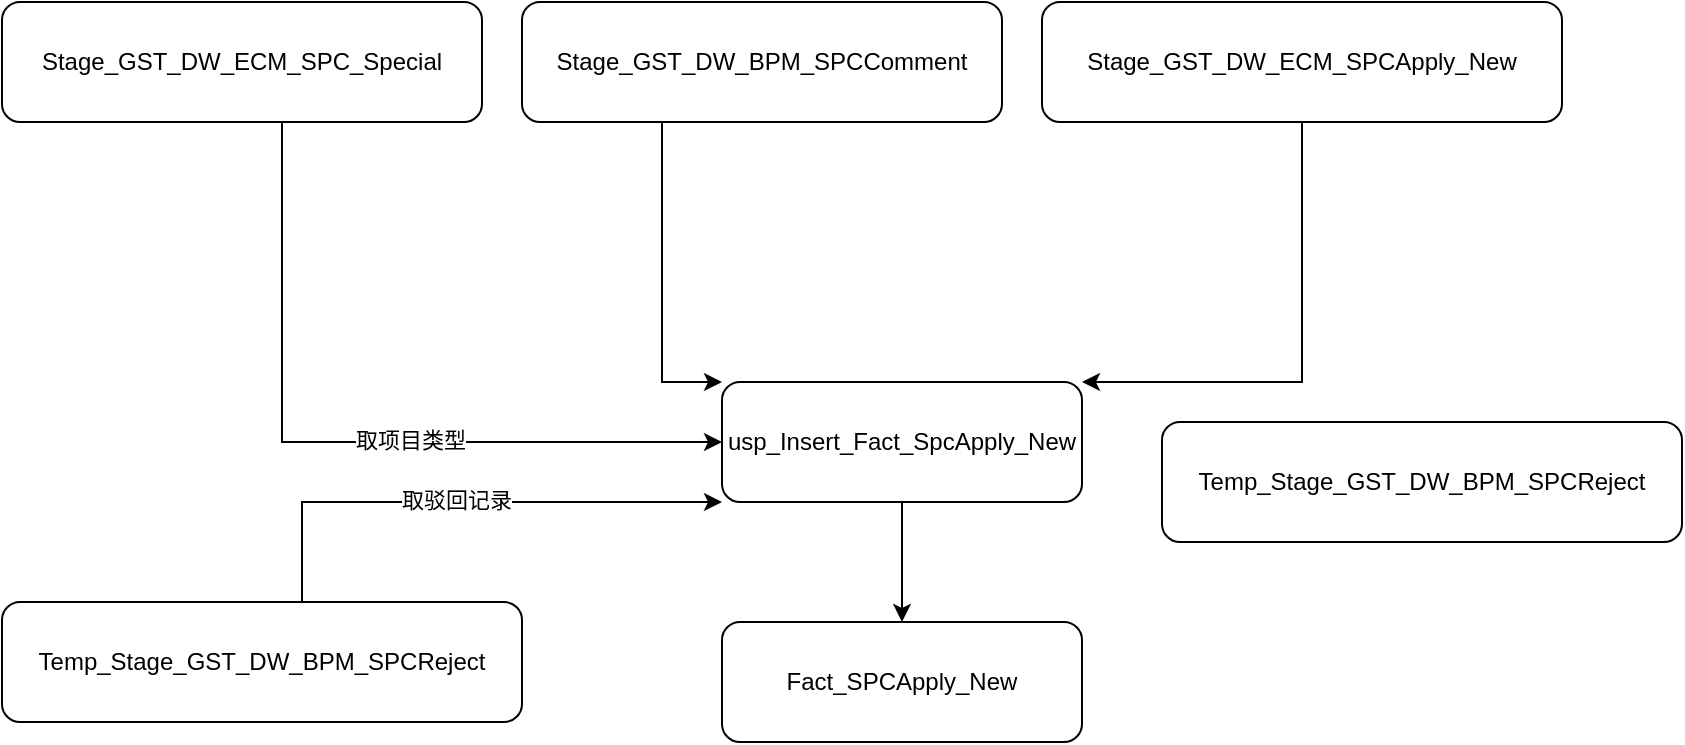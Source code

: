 <mxfile version="15.6.3" type="github">
  <diagram id="C5RBs43oDa-KdzZeNtuy" name="Page-1">
    <mxGraphModel dx="1865" dy="579" grid="1" gridSize="10" guides="1" tooltips="1" connect="1" arrows="1" fold="1" page="1" pageScale="1" pageWidth="827" pageHeight="1169" math="0" shadow="0">
      <root>
        <mxCell id="WIyWlLk6GJQsqaUBKTNV-0" />
        <mxCell id="WIyWlLk6GJQsqaUBKTNV-1" parent="WIyWlLk6GJQsqaUBKTNV-0" />
        <mxCell id="-y6dFNWrjG3XqUUeoCN1-1" style="edgeStyle=orthogonalEdgeStyle;rounded=0;orthogonalLoop=1;jettySize=auto;html=1;entryX=0;entryY=0;entryDx=0;entryDy=0;exitX=0.5;exitY=1;exitDx=0;exitDy=0;" edge="1" parent="WIyWlLk6GJQsqaUBKTNV-1" source="-y6dFNWrjG3XqUUeoCN1-8" target="-y6dFNWrjG3XqUUeoCN1-0">
          <mxGeometry relative="1" as="geometry">
            <mxPoint x="150" y="184" as="sourcePoint" />
            <Array as="points">
              <mxPoint x="320" y="100" />
              <mxPoint x="270" y="100" />
              <mxPoint x="270" y="270" />
            </Array>
          </mxGeometry>
        </mxCell>
        <mxCell id="-y6dFNWrjG3XqUUeoCN1-2" style="edgeStyle=orthogonalEdgeStyle;rounded=0;orthogonalLoop=1;jettySize=auto;html=1;entryX=1;entryY=0;entryDx=0;entryDy=0;exitX=0.5;exitY=1;exitDx=0;exitDy=0;" edge="1" parent="WIyWlLk6GJQsqaUBKTNV-1" source="-y6dFNWrjG3XqUUeoCN1-7" target="-y6dFNWrjG3XqUUeoCN1-0">
          <mxGeometry relative="1" as="geometry">
            <mxPoint x="610" y="256" as="sourcePoint" />
            <Array as="points">
              <mxPoint x="590" y="270" />
            </Array>
          </mxGeometry>
        </mxCell>
        <mxCell id="-y6dFNWrjG3XqUUeoCN1-3" style="edgeStyle=orthogonalEdgeStyle;rounded=0;orthogonalLoop=1;jettySize=auto;html=1;entryX=0.5;entryY=0;entryDx=0;entryDy=0;entryPerimeter=0;" edge="1" parent="WIyWlLk6GJQsqaUBKTNV-1" source="-y6dFNWrjG3XqUUeoCN1-0" target="-y6dFNWrjG3XqUUeoCN1-9">
          <mxGeometry relative="1" as="geometry">
            <mxPoint x="370" y="390" as="targetPoint" />
          </mxGeometry>
        </mxCell>
        <mxCell id="-y6dFNWrjG3XqUUeoCN1-0" value="usp_Insert_Fact_SpcApply_New" style="rounded=1;whiteSpace=wrap;html=1;" vertex="1" parent="WIyWlLk6GJQsqaUBKTNV-1">
          <mxGeometry x="300" y="270" width="180" height="60" as="geometry" />
        </mxCell>
        <mxCell id="-y6dFNWrjG3XqUUeoCN1-7" value="Stage_GST_DW_ECM_SPCApply_New" style="rounded=1;whiteSpace=wrap;html=1;" vertex="1" parent="WIyWlLk6GJQsqaUBKTNV-1">
          <mxGeometry x="460" y="80" width="260" height="60" as="geometry" />
        </mxCell>
        <mxCell id="-y6dFNWrjG3XqUUeoCN1-8" value="Stage_GST_DW_BPM_SPCComment" style="rounded=1;whiteSpace=wrap;html=1;" vertex="1" parent="WIyWlLk6GJQsqaUBKTNV-1">
          <mxGeometry x="200" y="80" width="240" height="60" as="geometry" />
        </mxCell>
        <mxCell id="-y6dFNWrjG3XqUUeoCN1-9" value="Fact_SPCApply_New" style="rounded=1;whiteSpace=wrap;html=1;" vertex="1" parent="WIyWlLk6GJQsqaUBKTNV-1">
          <mxGeometry x="300" y="390" width="180" height="60" as="geometry" />
        </mxCell>
        <mxCell id="-y6dFNWrjG3XqUUeoCN1-13" style="edgeStyle=orthogonalEdgeStyle;rounded=0;orthogonalLoop=1;jettySize=auto;html=1;entryX=0;entryY=0.5;entryDx=0;entryDy=0;" edge="1" parent="WIyWlLk6GJQsqaUBKTNV-1" source="-y6dFNWrjG3XqUUeoCN1-10" target="-y6dFNWrjG3XqUUeoCN1-0">
          <mxGeometry relative="1" as="geometry">
            <Array as="points">
              <mxPoint x="80" y="300" />
            </Array>
          </mxGeometry>
        </mxCell>
        <mxCell id="-y6dFNWrjG3XqUUeoCN1-14" value="取项目类型" style="edgeLabel;html=1;align=center;verticalAlign=middle;resizable=0;points=[];" vertex="1" connectable="0" parent="-y6dFNWrjG3XqUUeoCN1-13">
          <mxGeometry x="0.179" y="1" relative="1" as="geometry">
            <mxPoint as="offset" />
          </mxGeometry>
        </mxCell>
        <mxCell id="-y6dFNWrjG3XqUUeoCN1-10" value="Stage_GST_DW_ECM_SPC_Special" style="rounded=1;whiteSpace=wrap;html=1;" vertex="1" parent="WIyWlLk6GJQsqaUBKTNV-1">
          <mxGeometry x="-60" y="80" width="240" height="60" as="geometry" />
        </mxCell>
        <mxCell id="-y6dFNWrjG3XqUUeoCN1-15" style="edgeStyle=orthogonalEdgeStyle;rounded=0;orthogonalLoop=1;jettySize=auto;html=1;entryX=0;entryY=1;entryDx=0;entryDy=0;" edge="1" parent="WIyWlLk6GJQsqaUBKTNV-1" source="-y6dFNWrjG3XqUUeoCN1-11" target="-y6dFNWrjG3XqUUeoCN1-0">
          <mxGeometry relative="1" as="geometry">
            <Array as="points">
              <mxPoint x="90" y="330" />
            </Array>
          </mxGeometry>
        </mxCell>
        <mxCell id="-y6dFNWrjG3XqUUeoCN1-16" value="取驳回记录" style="edgeLabel;html=1;align=center;verticalAlign=middle;resizable=0;points=[];" vertex="1" connectable="0" parent="-y6dFNWrjG3XqUUeoCN1-15">
          <mxGeometry x="-0.026" y="1" relative="1" as="geometry">
            <mxPoint as="offset" />
          </mxGeometry>
        </mxCell>
        <mxCell id="-y6dFNWrjG3XqUUeoCN1-11" value="Temp_Stage_GST_DW_BPM_SPCReject" style="rounded=1;whiteSpace=wrap;html=1;" vertex="1" parent="WIyWlLk6GJQsqaUBKTNV-1">
          <mxGeometry x="-60" y="380" width="260" height="60" as="geometry" />
        </mxCell>
        <mxCell id="-y6dFNWrjG3XqUUeoCN1-12" value="Temp_Stage_GST_DW_BPM_SPCReject" style="rounded=1;whiteSpace=wrap;html=1;" vertex="1" parent="WIyWlLk6GJQsqaUBKTNV-1">
          <mxGeometry x="520" y="290" width="260" height="60" as="geometry" />
        </mxCell>
      </root>
    </mxGraphModel>
  </diagram>
</mxfile>
